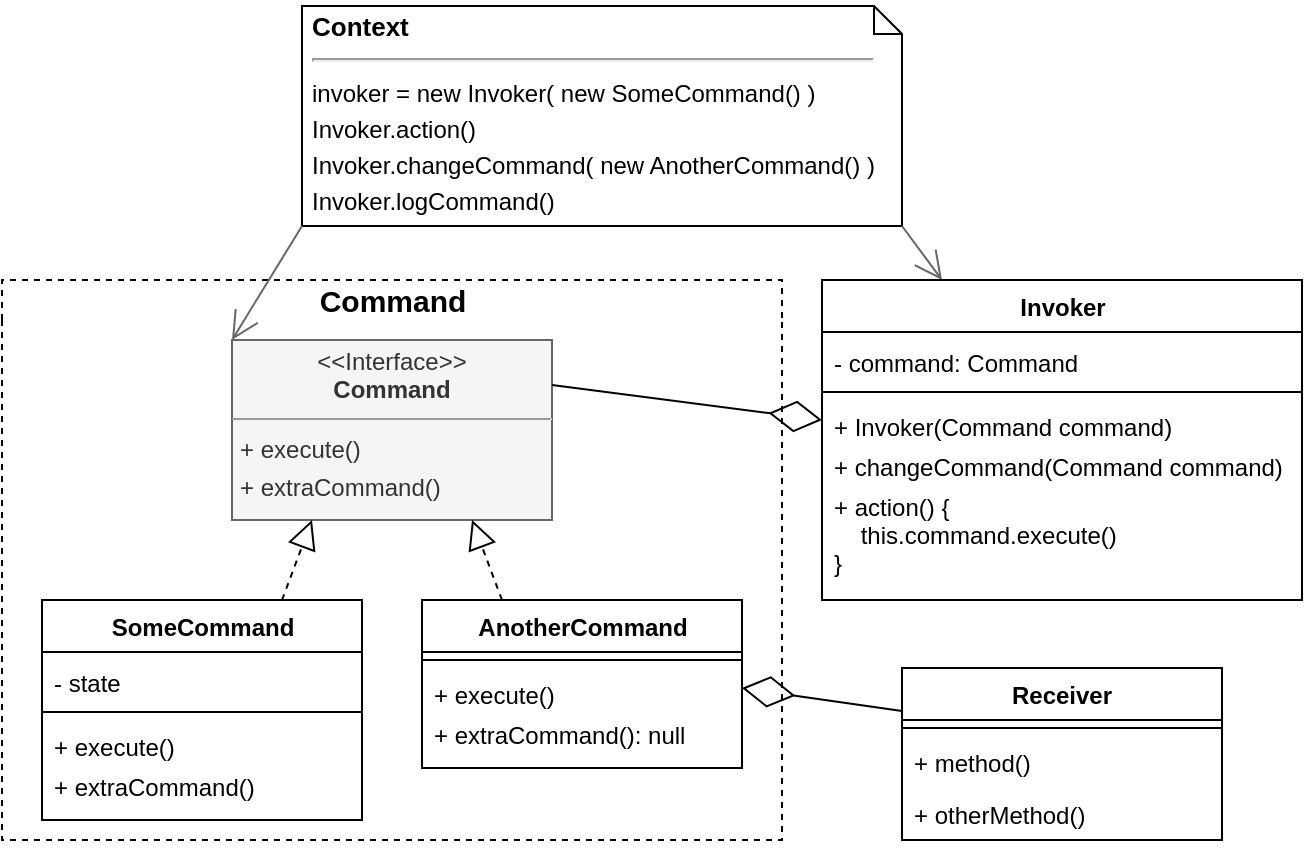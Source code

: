 <mxfile version="13.7.3" type="device"><diagram id="qiP4dvne9bzby8HWUtrK" name="Страница 1"><mxGraphModel dx="1086" dy="806" grid="0" gridSize="10" guides="1" tooltips="1" connect="1" arrows="1" fold="1" page="0" pageScale="1" pageWidth="827" pageHeight="1169" math="0" shadow="0"><root><mxCell id="0"/><mxCell id="1" parent="0"/><mxCell id="0nS-Awr77kLhg2-OKDxf-1" value="Command" style="swimlane;html=1;horizontal=1;startSize=20;fillColor=none;strokeColor=#000000;rounded=0;comic=0;fontSize=15;dashed=1;swimlaneLine=0;shadow=0;glass=0;perimeterSpacing=0;labelBackgroundColor=none;collapsible=0;" vertex="1" parent="1"><mxGeometry x="100" y="157" width="390" height="280" as="geometry"><mxRectangle x="110" y="60" width="100" height="20" as="alternateBounds"/></mxGeometry></mxCell><mxCell id="0nS-Awr77kLhg2-OKDxf-2" value="&lt;p style=&quot;margin: 4px 0px 0px ; text-align: center ; line-height: 120%&quot;&gt;&lt;span&gt;&amp;lt;&amp;lt;Interface&amp;gt;&amp;gt;&lt;/span&gt;&lt;br&gt;&lt;b&gt;Command&lt;/b&gt;&lt;/p&gt;&lt;hr size=&quot;1&quot;&gt;&lt;p style=&quot;margin: 0px 0px 0px 4px ; line-height: 160%&quot;&gt;+ execute()&lt;br&gt;&lt;/p&gt;&lt;p style=&quot;margin: 0px 0px 0px 4px ; line-height: 160%&quot;&gt;+ extraCommand()&lt;/p&gt;" style="verticalAlign=top;align=left;overflow=fill;fontSize=12;fontFamily=Helvetica;html=1;rounded=0;shadow=0;glass=0;comic=0;labelBackgroundColor=none;labelBorderColor=none;imageAspect=1;noLabel=0;portConstraintRotation=0;snapToPoint=0;container=1;dropTarget=1;collapsible=0;autosize=0;spacingLeft=0;spacingRight=0;fontStyle=0;fillColor=#f5f5f5;strokeColor=#666666;fontColor=#333333;" vertex="1" parent="0nS-Awr77kLhg2-OKDxf-1"><mxGeometry x="115" y="30" width="160" height="90" as="geometry"/></mxCell><mxCell id="0nS-Awr77kLhg2-OKDxf-3" value="SomeCommand" style="swimlane;fontStyle=1;align=center;verticalAlign=top;childLayout=stackLayout;horizontal=1;startSize=26;horizontalStack=0;resizeParent=1;resizeParentMax=0;resizeLast=0;collapsible=0;marginBottom=0;rounded=0;shadow=0;glass=0;comic=0;strokeWidth=1;fontSize=12;labelBackgroundColor=none;fillColor=#ffffff;html=1;" vertex="1" parent="0nS-Awr77kLhg2-OKDxf-1"><mxGeometry x="20.0" y="160" width="160" height="110" as="geometry"/></mxCell><mxCell id="0nS-Awr77kLhg2-OKDxf-4" value="- state" style="text;strokeColor=none;fillColor=none;align=left;verticalAlign=top;spacingLeft=4;spacingRight=4;overflow=hidden;rotatable=0;points=[[0,0.5],[1,0.5]];portConstraint=eastwest;spacingTop=2;" vertex="1" parent="0nS-Awr77kLhg2-OKDxf-3"><mxGeometry y="26" width="160" height="26" as="geometry"/></mxCell><mxCell id="0nS-Awr77kLhg2-OKDxf-5" value="" style="line;strokeWidth=1;fillColor=none;align=left;verticalAlign=middle;spacingTop=-1;spacingLeft=3;spacingRight=3;rotatable=0;labelPosition=right;points=[];portConstraint=eastwest;" vertex="1" parent="0nS-Awr77kLhg2-OKDxf-3"><mxGeometry y="52" width="160" height="8" as="geometry"/></mxCell><mxCell id="0nS-Awr77kLhg2-OKDxf-6" value="+ execute()" style="text;strokeColor=none;fillColor=none;align=left;verticalAlign=top;spacingLeft=4;spacingRight=4;overflow=hidden;rotatable=0;points=[[0,0.5],[1,0.5]];portConstraint=eastwest;" vertex="1" parent="0nS-Awr77kLhg2-OKDxf-3"><mxGeometry y="60" width="160" height="20" as="geometry"/></mxCell><mxCell id="0nS-Awr77kLhg2-OKDxf-7" value="+ extraCommand()" style="text;strokeColor=none;fillColor=none;align=left;verticalAlign=top;spacingLeft=4;spacingRight=4;overflow=hidden;rotatable=0;points=[[0,0.5],[1,0.5]];portConstraint=eastwest;" vertex="1" parent="0nS-Awr77kLhg2-OKDxf-3"><mxGeometry y="80" width="160" height="30" as="geometry"/></mxCell><mxCell id="0nS-Awr77kLhg2-OKDxf-8" value="AnotherCommand" style="swimlane;fontStyle=1;align=center;verticalAlign=top;childLayout=stackLayout;horizontal=1;startSize=26;horizontalStack=0;resizeParent=1;resizeParentMax=0;resizeLast=0;collapsible=0;marginBottom=0;rounded=0;shadow=0;glass=0;comic=0;strokeWidth=1;fontSize=12;labelBackgroundColor=none;fillColor=#ffffff;html=1;" vertex="1" parent="0nS-Awr77kLhg2-OKDxf-1"><mxGeometry x="210" y="160" width="160" height="84" as="geometry"/></mxCell><mxCell id="0nS-Awr77kLhg2-OKDxf-9" value="" style="line;strokeWidth=1;fillColor=none;align=left;verticalAlign=middle;spacingTop=-1;spacingLeft=3;spacingRight=3;rotatable=0;labelPosition=right;points=[];portConstraint=eastwest;" vertex="1" parent="0nS-Awr77kLhg2-OKDxf-8"><mxGeometry y="26" width="160" height="8" as="geometry"/></mxCell><mxCell id="0nS-Awr77kLhg2-OKDxf-10" value="+ execute()" style="text;strokeColor=none;fillColor=none;align=left;verticalAlign=top;spacingLeft=4;spacingRight=4;overflow=hidden;rotatable=0;points=[[0,0.5],[1,0.5]];portConstraint=eastwest;" vertex="1" parent="0nS-Awr77kLhg2-OKDxf-8"><mxGeometry y="34" width="160" height="20" as="geometry"/></mxCell><mxCell id="0nS-Awr77kLhg2-OKDxf-11" value="+ extraCommand(): null" style="text;strokeColor=none;fillColor=none;align=left;verticalAlign=top;spacingLeft=4;spacingRight=4;overflow=hidden;rotatable=0;points=[[0,0.5],[1,0.5]];portConstraint=eastwest;" vertex="1" parent="0nS-Awr77kLhg2-OKDxf-8"><mxGeometry y="54" width="160" height="30" as="geometry"/></mxCell><mxCell id="0nS-Awr77kLhg2-OKDxf-12" value="" style="endArrow=block;dashed=1;endFill=0;endSize=12;html=1;exitX=0.75;exitY=0;exitDx=0;exitDy=0;entryX=0.25;entryY=1;entryDx=0;entryDy=0;" edge="1" parent="0nS-Awr77kLhg2-OKDxf-1" source="0nS-Awr77kLhg2-OKDxf-3" target="0nS-Awr77kLhg2-OKDxf-2"><mxGeometry width="160" relative="1" as="geometry"><mxPoint x="110" y="160" as="sourcePoint"/><mxPoint x="270" y="160" as="targetPoint"/></mxGeometry></mxCell><mxCell id="0nS-Awr77kLhg2-OKDxf-13" value="" style="endArrow=block;dashed=1;endFill=0;endSize=12;html=1;exitX=0.25;exitY=0;exitDx=0;exitDy=0;entryX=0.75;entryY=1;entryDx=0;entryDy=0;" edge="1" parent="0nS-Awr77kLhg2-OKDxf-1" source="0nS-Awr77kLhg2-OKDxf-8" target="0nS-Awr77kLhg2-OKDxf-2"><mxGeometry width="160" relative="1" as="geometry"><mxPoint x="110" y="160" as="sourcePoint"/><mxPoint x="270" y="160" as="targetPoint"/></mxGeometry></mxCell><mxCell id="0nS-Awr77kLhg2-OKDxf-14" value="&lt;p style=&quot;line-height: 20%&quot;&gt;Context&lt;br&gt;&lt;/p&gt;&lt;hr&gt;&lt;span style=&quot;font-size: 12px ; font-weight: 400 ; line-height: 170%&quot;&gt;invoker = new Invoker( new SomeCommand() )&lt;br&gt;&lt;/span&gt;&lt;span style=&quot;font-size: 12px ; font-weight: 400&quot;&gt;Invoker.action()&lt;br&gt;&lt;/span&gt;&lt;span style=&quot;font-size: 12px ; font-weight: 400 ; line-height: 20.4px&quot;&gt;Invoker.changeCommand( new AnotherCommand() )&lt;br&gt;&lt;/span&gt;&lt;span style=&quot;font-size: 12px ; font-weight: 400&quot;&gt;Invoker.logCommand()&lt;/span&gt;&lt;br&gt;&lt;p&gt;&lt;/p&gt;" style="shape=note;size=14;verticalAlign=top;align=left;spacingTop=-13;rounded=0;shadow=0;glass=0;comic=0;strokeColor=#000000;fillColor=none;fontSize=13;fontStyle=1;labelBorderColor=none;whiteSpace=wrap;html=1;spacingLeft=0;spacingBottom=0;spacingRight=0;spacing=5;labelBackgroundColor=none;" vertex="1" parent="1"><mxGeometry x="250" y="20" width="300" height="110" as="geometry"/></mxCell><mxCell id="0nS-Awr77kLhg2-OKDxf-15" value="" style="endArrow=diamondThin;endFill=0;endSize=24;html=1;entryX=1;entryY=0.5;entryDx=0;entryDy=0;exitX=0;exitY=0.25;exitDx=0;exitDy=0;" edge="1" parent="1" source="0nS-Awr77kLhg2-OKDxf-25" target="0nS-Awr77kLhg2-OKDxf-10"><mxGeometry width="160" relative="1" as="geometry"><mxPoint x="370" y="-5014" as="sourcePoint"/><mxPoint x="530" y="-5014" as="targetPoint"/></mxGeometry></mxCell><mxCell id="0nS-Awr77kLhg2-OKDxf-16" value="" style="endArrow=diamondThin;endFill=0;endSize=24;html=1;entryX=0;entryY=0.5;entryDx=0;entryDy=0;exitX=1;exitY=0.25;exitDx=0;exitDy=0;" edge="1" parent="1" source="0nS-Awr77kLhg2-OKDxf-2" target="0nS-Awr77kLhg2-OKDxf-22"><mxGeometry width="160" relative="1" as="geometry"><mxPoint x="370" y="-5114" as="sourcePoint"/><mxPoint x="530" y="-5114" as="targetPoint"/></mxGeometry></mxCell><mxCell id="0nS-Awr77kLhg2-OKDxf-17" value="" style="endArrow=open;endFill=1;endSize=12;html=1;exitX=1;exitY=1;exitDx=0;exitDy=0;exitPerimeter=0;entryX=0.25;entryY=0;entryDx=0;entryDy=0;strokeColor=#666666;" edge="1" parent="1" source="0nS-Awr77kLhg2-OKDxf-14" target="0nS-Awr77kLhg2-OKDxf-19"><mxGeometry width="160" relative="1" as="geometry"><mxPoint x="381" y="-4980" as="sourcePoint"/><mxPoint x="541" y="-4980" as="targetPoint"/></mxGeometry></mxCell><mxCell id="0nS-Awr77kLhg2-OKDxf-18" value="" style="endArrow=open;endFill=1;endSize=12;html=1;exitX=0;exitY=1;exitDx=0;exitDy=0;exitPerimeter=0;entryX=0;entryY=0;entryDx=0;entryDy=0;strokeColor=#666666;" edge="1" parent="1" source="0nS-Awr77kLhg2-OKDxf-14" target="0nS-Awr77kLhg2-OKDxf-2"><mxGeometry width="160" relative="1" as="geometry"><mxPoint x="381" y="-4980" as="sourcePoint"/><mxPoint x="541" y="-4980" as="targetPoint"/></mxGeometry></mxCell><mxCell id="0nS-Awr77kLhg2-OKDxf-19" value="Invoker" style="swimlane;fontStyle=1;align=center;verticalAlign=top;childLayout=stackLayout;horizontal=1;startSize=26;horizontalStack=0;resizeParent=1;resizeParentMax=0;resizeLast=0;collapsible=0;marginBottom=0;rounded=0;shadow=0;glass=0;comic=0;strokeWidth=1;fontSize=12;labelBackgroundColor=none;fillColor=#ffffff;html=1;" vertex="1" parent="1"><mxGeometry x="510" y="157" width="240" height="160" as="geometry"/></mxCell><mxCell id="0nS-Awr77kLhg2-OKDxf-20" value="- command: Command" style="text;strokeColor=none;fillColor=none;align=left;verticalAlign=top;spacingLeft=4;spacingRight=4;overflow=hidden;rotatable=0;points=[[0,0.5],[1,0.5]];portConstraint=eastwest;spacingTop=2;" vertex="1" parent="0nS-Awr77kLhg2-OKDxf-19"><mxGeometry y="26" width="240" height="26" as="geometry"/></mxCell><mxCell id="0nS-Awr77kLhg2-OKDxf-21" value="" style="line;strokeWidth=1;fillColor=none;align=left;verticalAlign=middle;spacingTop=-1;spacingLeft=3;spacingRight=3;rotatable=0;labelPosition=right;points=[];portConstraint=eastwest;" vertex="1" parent="0nS-Awr77kLhg2-OKDxf-19"><mxGeometry y="52" width="240" height="8" as="geometry"/></mxCell><mxCell id="0nS-Awr77kLhg2-OKDxf-22" value="+ Invoker(Command command)" style="text;strokeColor=none;fillColor=none;align=left;verticalAlign=top;spacingLeft=4;spacingRight=4;overflow=hidden;rotatable=0;points=[[0,0.5],[1,0.5]];portConstraint=eastwest;" vertex="1" parent="0nS-Awr77kLhg2-OKDxf-19"><mxGeometry y="60" width="240" height="20" as="geometry"/></mxCell><mxCell id="0nS-Awr77kLhg2-OKDxf-23" value="+ changeCommand(Command command)" style="text;strokeColor=none;fillColor=none;align=left;verticalAlign=top;spacingLeft=4;spacingRight=4;overflow=hidden;rotatable=0;points=[[0,0.5],[1,0.5]];portConstraint=eastwest;" vertex="1" parent="0nS-Awr77kLhg2-OKDxf-19"><mxGeometry y="80" width="240" height="20" as="geometry"/></mxCell><mxCell id="0nS-Awr77kLhg2-OKDxf-24" value="+ action() {&#10;    this.command.execute()&#10;}" style="text;strokeColor=none;fillColor=none;align=left;verticalAlign=top;spacingLeft=4;spacingRight=4;overflow=hidden;rotatable=0;points=[[0,0.5],[1,0.5]];portConstraint=eastwest;" vertex="1" parent="0nS-Awr77kLhg2-OKDxf-19"><mxGeometry y="100" width="240" height="60" as="geometry"/></mxCell><mxCell id="0nS-Awr77kLhg2-OKDxf-25" value="Receiver" style="swimlane;fontStyle=1;align=center;verticalAlign=top;childLayout=stackLayout;horizontal=1;startSize=26;horizontalStack=0;resizeParent=1;resizeParentMax=0;resizeLast=0;collapsible=0;marginBottom=0;" vertex="1" parent="1"><mxGeometry x="550" y="351" width="160" height="86" as="geometry"/></mxCell><mxCell id="0nS-Awr77kLhg2-OKDxf-26" value="" style="line;strokeWidth=1;fillColor=none;align=left;verticalAlign=middle;spacingTop=-1;spacingLeft=3;spacingRight=3;rotatable=0;labelPosition=right;points=[];portConstraint=eastwest;" vertex="1" parent="0nS-Awr77kLhg2-OKDxf-25"><mxGeometry y="26" width="160" height="8" as="geometry"/></mxCell><mxCell id="0nS-Awr77kLhg2-OKDxf-27" value="+ method()" style="text;strokeColor=none;fillColor=none;align=left;verticalAlign=top;spacingLeft=4;spacingRight=4;overflow=hidden;rotatable=0;points=[[0,0.5],[1,0.5]];portConstraint=eastwest;" vertex="1" parent="0nS-Awr77kLhg2-OKDxf-25"><mxGeometry y="34" width="160" height="26" as="geometry"/></mxCell><mxCell id="0nS-Awr77kLhg2-OKDxf-28" value="+ otherMethod()" style="text;strokeColor=none;fillColor=none;align=left;verticalAlign=top;spacingLeft=4;spacingRight=4;overflow=hidden;rotatable=0;points=[[0,0.5],[1,0.5]];portConstraint=eastwest;" vertex="1" parent="0nS-Awr77kLhg2-OKDxf-25"><mxGeometry y="60" width="160" height="26" as="geometry"/></mxCell></root></mxGraphModel></diagram></mxfile>